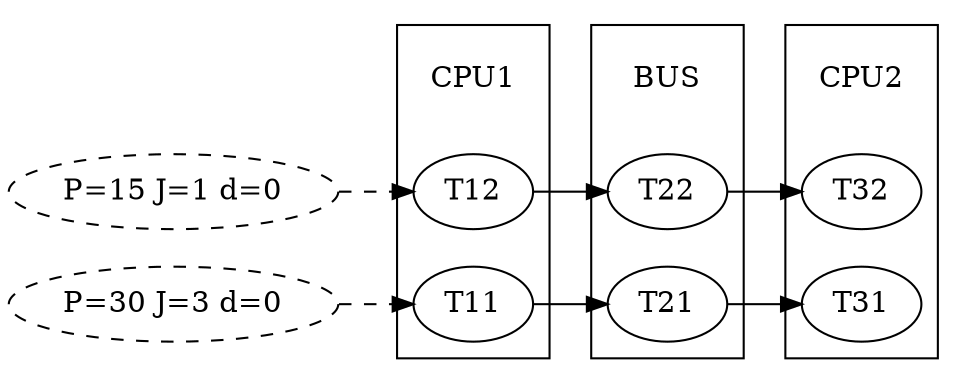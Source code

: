 strict digraph {
graph[directed="true",
compound="true",
rankdir="LR",
remincross="true",
ordering="out"];
subgraph "cluster_CPU1"{
  "CPU1"[color="#aaaacc",
shape="none"];

  "T12"[label="T12"];

  "T11"[label="T11"];

}
subgraph "cluster_BUS"{
  "BUS"[color="#aaaacc",
shape="none"];

  "T22"[label="T22"];

  "T21"[label="T21"];

}
subgraph "cluster_CPU2"{
  "CPU2"[color="#aaaacc",
shape="none"];

  "T31"[label="T31"];

  "T32"[label="T32"];

}
"T12" -> "T22"[len="10",
constraint="True"];
"P=15 J=1 d=0"[len="100",
style="dashed"];
"P=15 J=1 d=0" -> "T12"[constraint="True",
style="dashed"];
"T11" -> "T21"[len="10",
constraint="True"];
"P=30 J=3 d=0"[len="100",
style="dashed"];
"P=30 J=3 d=0" -> "T11"[constraint="True",
style="dashed"];
"T22" -> "T32"[len="10",
constraint="True"];
"T21" -> "T31"[len="10",
constraint="True"];
}
